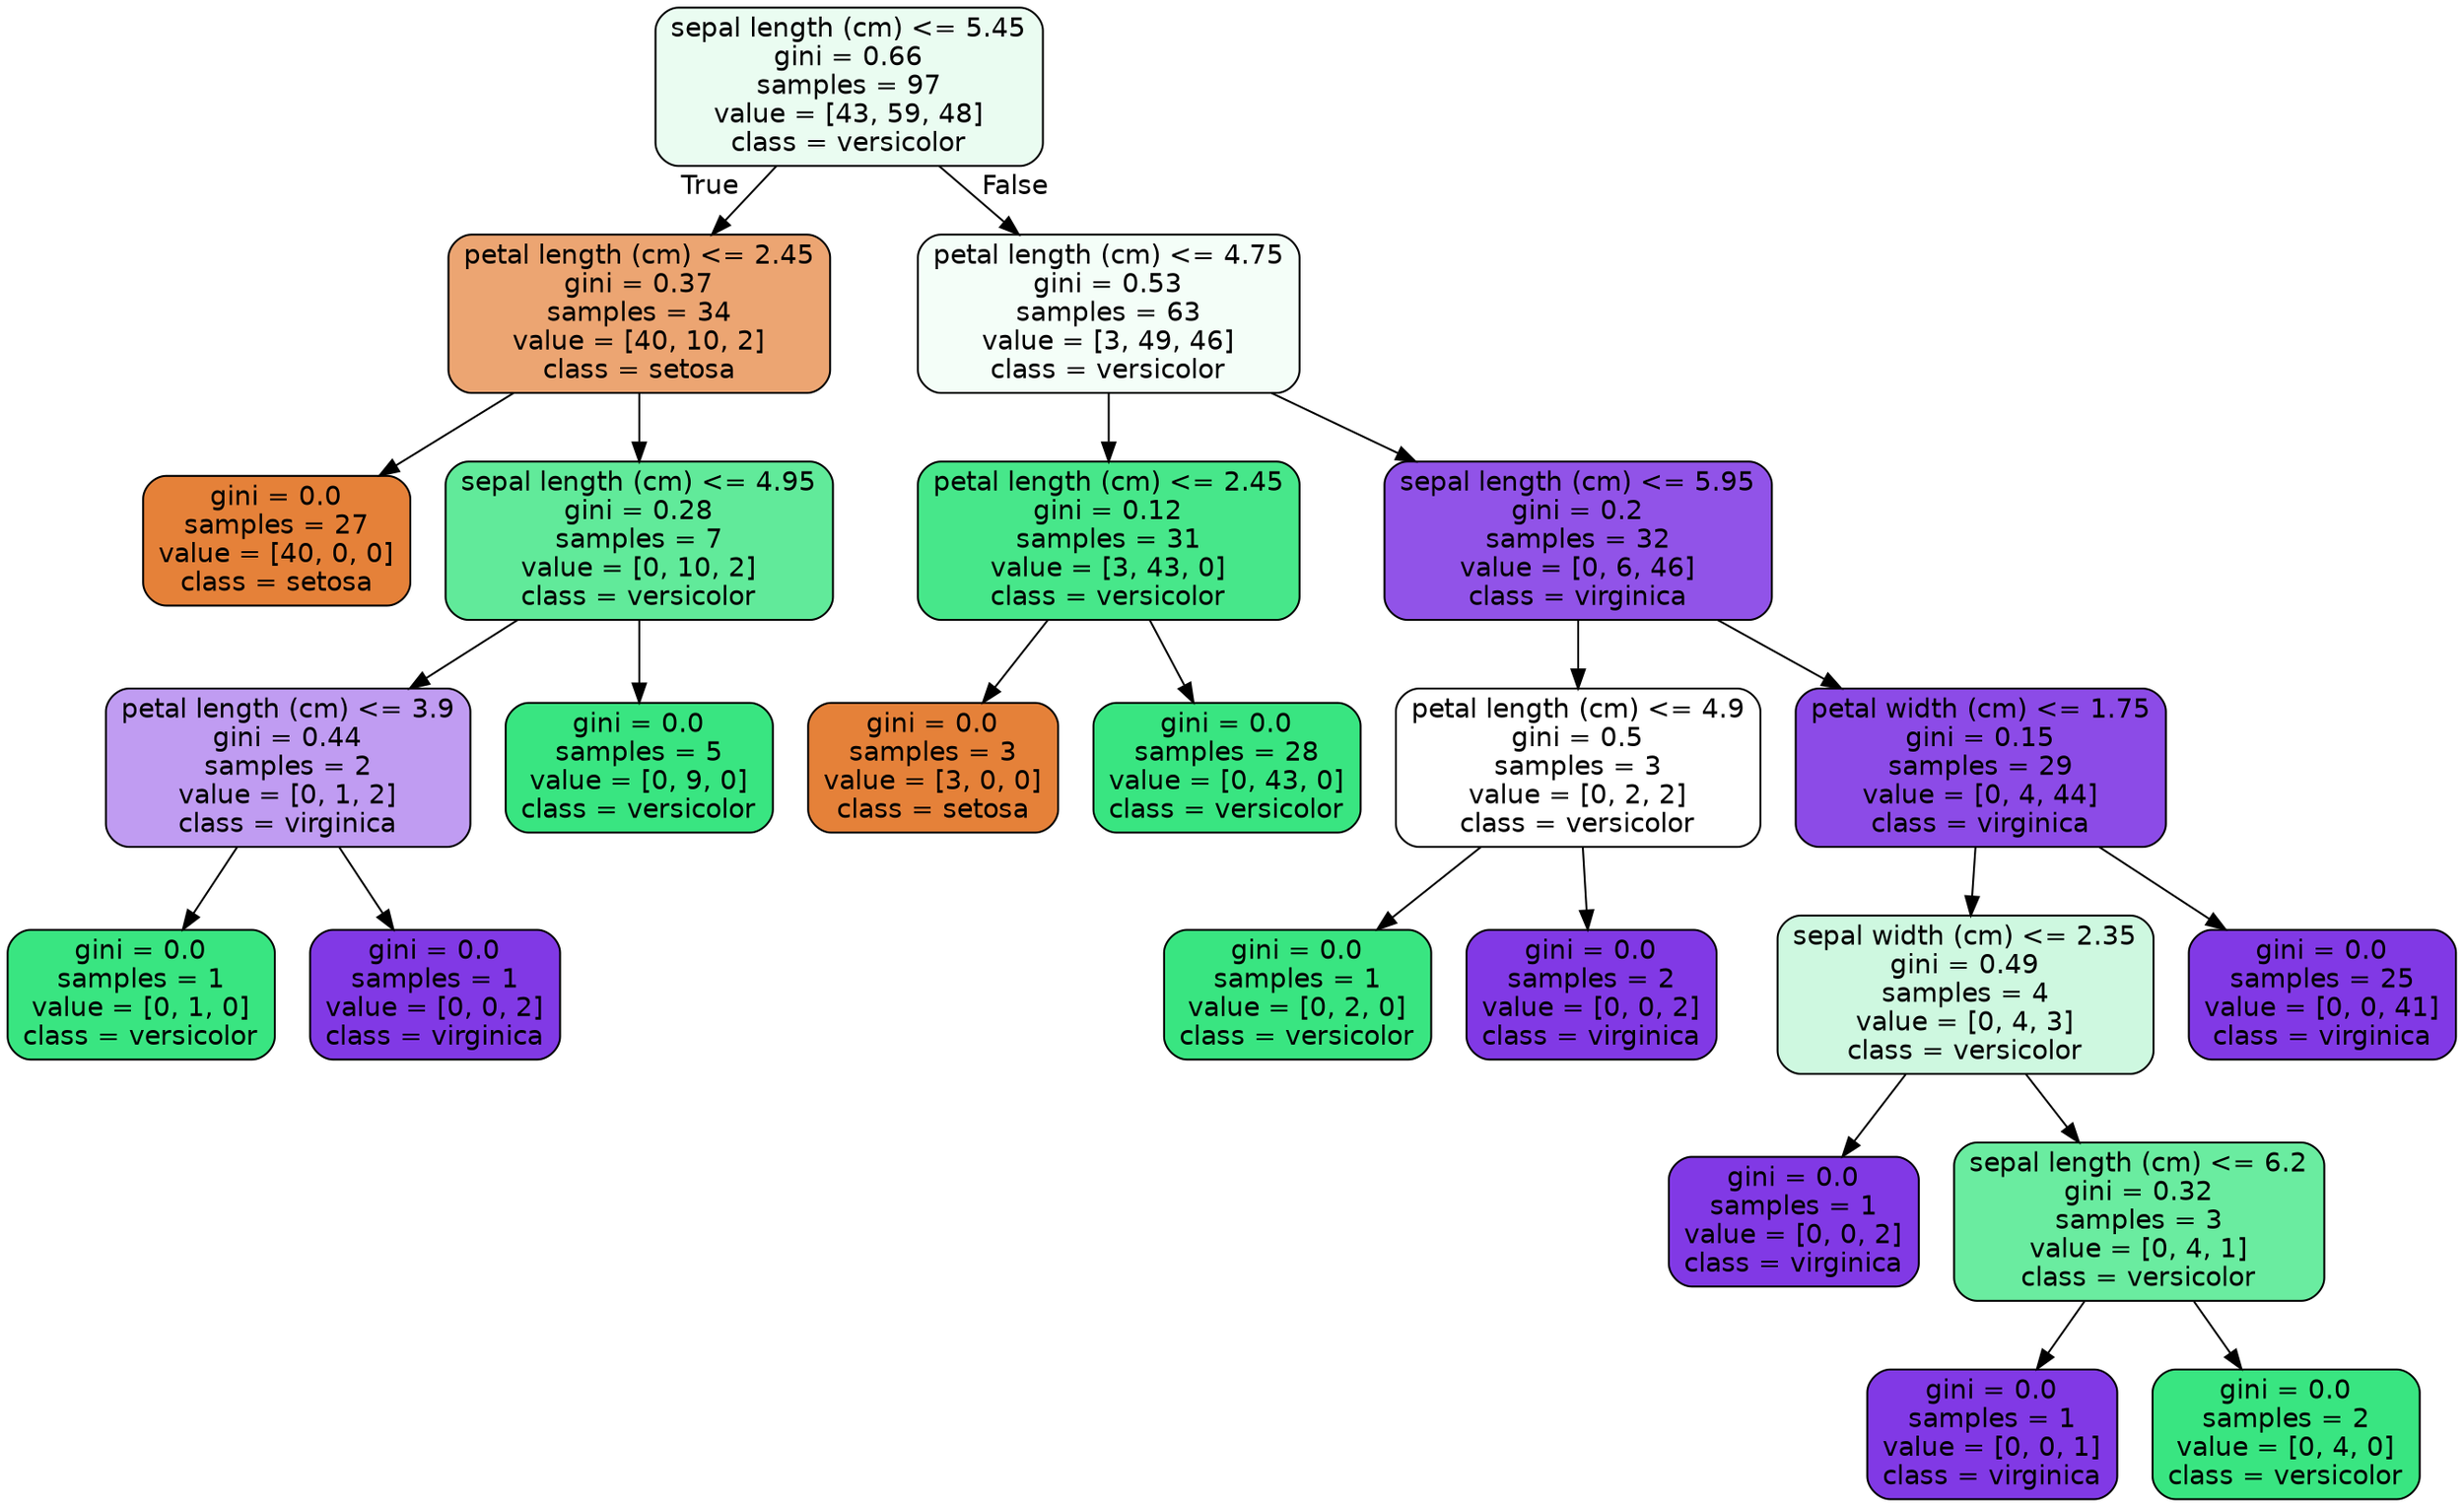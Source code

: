 digraph Tree {
node [shape=box, style="filled, rounded", color="black", fontname=helvetica] ;
edge [fontname=helvetica] ;
0 [label="sepal length (cm) <= 5.45\ngini = 0.66\nsamples = 97\nvalue = [43, 59, 48]\nclass = versicolor", fillcolor="#eafcf1"] ;
1 [label="petal length (cm) <= 2.45\ngini = 0.37\nsamples = 34\nvalue = [40, 10, 2]\nclass = setosa", fillcolor="#eca572"] ;
0 -> 1 [labeldistance=2.5, labelangle=45, headlabel="True"] ;
2 [label="gini = 0.0\nsamples = 27\nvalue = [40, 0, 0]\nclass = setosa", fillcolor="#e58139"] ;
1 -> 2 ;
3 [label="sepal length (cm) <= 4.95\ngini = 0.28\nsamples = 7\nvalue = [0, 10, 2]\nclass = versicolor", fillcolor="#61ea9a"] ;
1 -> 3 ;
4 [label="petal length (cm) <= 3.9\ngini = 0.44\nsamples = 2\nvalue = [0, 1, 2]\nclass = virginica", fillcolor="#c09cf2"] ;
3 -> 4 ;
5 [label="gini = 0.0\nsamples = 1\nvalue = [0, 1, 0]\nclass = versicolor", fillcolor="#39e581"] ;
4 -> 5 ;
6 [label="gini = 0.0\nsamples = 1\nvalue = [0, 0, 2]\nclass = virginica", fillcolor="#8139e5"] ;
4 -> 6 ;
7 [label="gini = 0.0\nsamples = 5\nvalue = [0, 9, 0]\nclass = versicolor", fillcolor="#39e581"] ;
3 -> 7 ;
8 [label="petal length (cm) <= 4.75\ngini = 0.53\nsamples = 63\nvalue = [3, 49, 46]\nclass = versicolor", fillcolor="#f4fef8"] ;
0 -> 8 [labeldistance=2.5, labelangle=-45, headlabel="False"] ;
9 [label="petal length (cm) <= 2.45\ngini = 0.12\nsamples = 31\nvalue = [3, 43, 0]\nclass = versicolor", fillcolor="#47e78a"] ;
8 -> 9 ;
10 [label="gini = 0.0\nsamples = 3\nvalue = [3, 0, 0]\nclass = setosa", fillcolor="#e58139"] ;
9 -> 10 ;
11 [label="gini = 0.0\nsamples = 28\nvalue = [0, 43, 0]\nclass = versicolor", fillcolor="#39e581"] ;
9 -> 11 ;
12 [label="sepal length (cm) <= 5.95\ngini = 0.2\nsamples = 32\nvalue = [0, 6, 46]\nclass = virginica", fillcolor="#9153e8"] ;
8 -> 12 ;
13 [label="petal length (cm) <= 4.9\ngini = 0.5\nsamples = 3\nvalue = [0, 2, 2]\nclass = versicolor", fillcolor="#ffffff"] ;
12 -> 13 ;
14 [label="gini = 0.0\nsamples = 1\nvalue = [0, 2, 0]\nclass = versicolor", fillcolor="#39e581"] ;
13 -> 14 ;
15 [label="gini = 0.0\nsamples = 2\nvalue = [0, 0, 2]\nclass = virginica", fillcolor="#8139e5"] ;
13 -> 15 ;
16 [label="petal width (cm) <= 1.75\ngini = 0.15\nsamples = 29\nvalue = [0, 4, 44]\nclass = virginica", fillcolor="#8c4be7"] ;
12 -> 16 ;
17 [label="sepal width (cm) <= 2.35\ngini = 0.49\nsamples = 4\nvalue = [0, 4, 3]\nclass = versicolor", fillcolor="#cef8e0"] ;
16 -> 17 ;
18 [label="gini = 0.0\nsamples = 1\nvalue = [0, 0, 2]\nclass = virginica", fillcolor="#8139e5"] ;
17 -> 18 ;
19 [label="sepal length (cm) <= 6.2\ngini = 0.32\nsamples = 3\nvalue = [0, 4, 1]\nclass = versicolor", fillcolor="#6aeca0"] ;
17 -> 19 ;
20 [label="gini = 0.0\nsamples = 1\nvalue = [0, 0, 1]\nclass = virginica", fillcolor="#8139e5"] ;
19 -> 20 ;
21 [label="gini = 0.0\nsamples = 2\nvalue = [0, 4, 0]\nclass = versicolor", fillcolor="#39e581"] ;
19 -> 21 ;
22 [label="gini = 0.0\nsamples = 25\nvalue = [0, 0, 41]\nclass = virginica", fillcolor="#8139e5"] ;
16 -> 22 ;
}